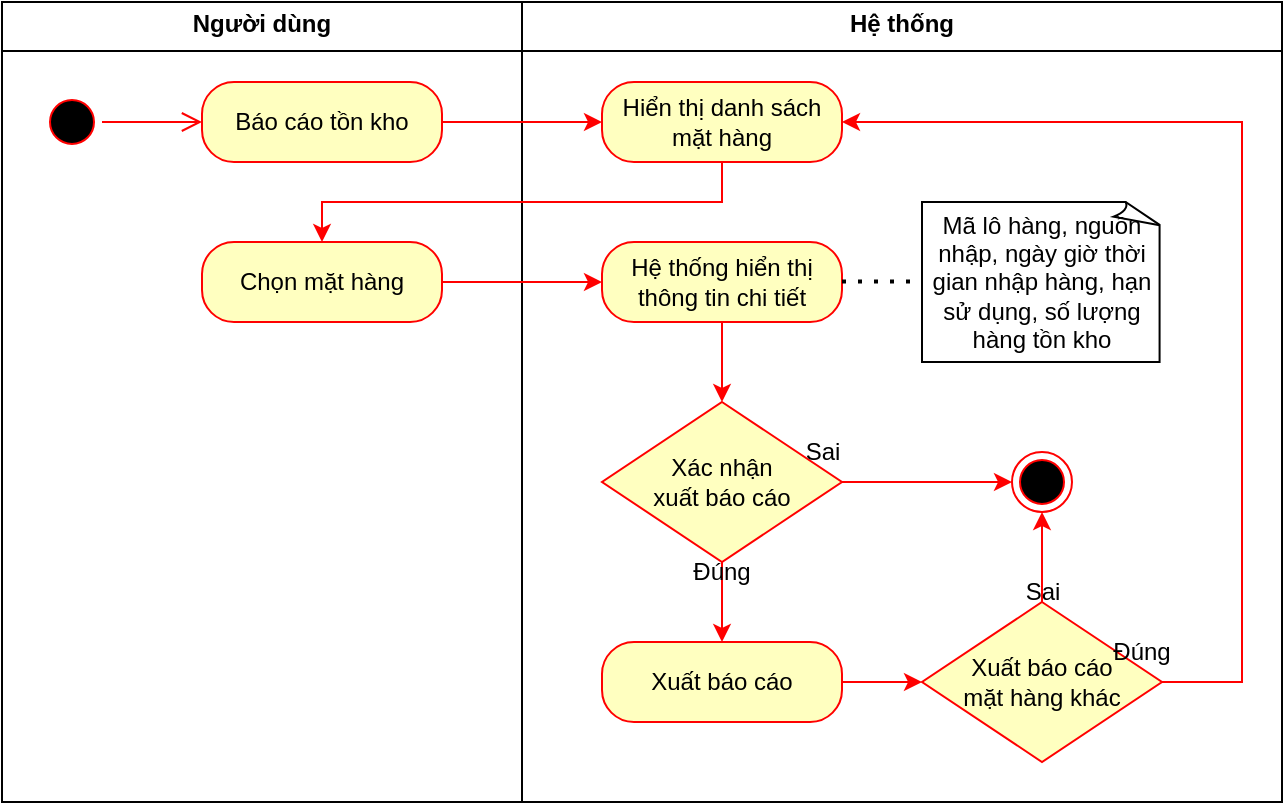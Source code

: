 <mxfile version="26.0.7">
  <diagram name="Page-1" id="pjLopgUQoMTeIaIfxZGK">
    <mxGraphModel dx="1027" dy="440" grid="1" gridSize="10" guides="1" tooltips="1" connect="1" arrows="1" fold="1" page="1" pageScale="1" pageWidth="850" pageHeight="1100" math="0" shadow="0">
      <root>
        <mxCell id="0" />
        <mxCell id="1" parent="0" />
        <mxCell id="1CP6ehA5ngC1CQktgnU9-61" value="&lt;p style=&quot;margin:0px;margin-top:4px;text-align:center;&quot;&gt;&lt;b&gt;Hệ thống&lt;/b&gt;&lt;/p&gt;&lt;hr size=&quot;1&quot; style=&quot;border-style:solid;&quot;&gt;&lt;div style=&quot;height:2px;&quot;&gt;&lt;/div&gt;" style="verticalAlign=top;align=left;overflow=fill;html=1;whiteSpace=wrap;" vertex="1" parent="1">
          <mxGeometry x="260" width="380" height="400" as="geometry" />
        </mxCell>
        <mxCell id="1CP6ehA5ngC1CQktgnU9-59" value="&lt;p style=&quot;margin:0px;margin-top:4px;text-align:center;&quot;&gt;&lt;b&gt;Người dùng&lt;/b&gt;&lt;/p&gt;&lt;hr size=&quot;1&quot; style=&quot;border-style:solid;&quot;&gt;&lt;div style=&quot;height:2px;&quot;&gt;&lt;/div&gt;" style="verticalAlign=top;align=left;overflow=fill;html=1;whiteSpace=wrap;" vertex="1" parent="1">
          <mxGeometry width="260" height="400" as="geometry" />
        </mxCell>
        <mxCell id="1CP6ehA5ngC1CQktgnU9-1" value="" style="ellipse;html=1;shape=startState;fillColor=#000000;strokeColor=#FF0000;" vertex="1" parent="1">
          <mxGeometry x="20" y="45" width="30" height="30" as="geometry" />
        </mxCell>
        <mxCell id="1CP6ehA5ngC1CQktgnU9-2" value="" style="edgeStyle=orthogonalEdgeStyle;html=1;verticalAlign=bottom;endArrow=open;endSize=8;strokeColor=#FF0000;rounded=0;entryX=0;entryY=0.5;entryDx=0;entryDy=0;" edge="1" source="1CP6ehA5ngC1CQktgnU9-1" parent="1" target="1CP6ehA5ngC1CQktgnU9-3">
          <mxGeometry relative="1" as="geometry">
            <mxPoint x="100" y="65" as="targetPoint" />
          </mxGeometry>
        </mxCell>
        <mxCell id="1CP6ehA5ngC1CQktgnU9-41" value="" style="edgeStyle=orthogonalEdgeStyle;rounded=0;orthogonalLoop=1;jettySize=auto;html=1;strokeColor=#FF0000;" edge="1" parent="1" source="1CP6ehA5ngC1CQktgnU9-3" target="1CP6ehA5ngC1CQktgnU9-4">
          <mxGeometry relative="1" as="geometry" />
        </mxCell>
        <mxCell id="1CP6ehA5ngC1CQktgnU9-3" value="Báo cáo tồn kho" style="rounded=1;whiteSpace=wrap;html=1;arcSize=40;fontColor=#000000;fillColor=#ffffc0;strokeColor=#FF0000;" vertex="1" parent="1">
          <mxGeometry x="100" y="40" width="120" height="40" as="geometry" />
        </mxCell>
        <mxCell id="1CP6ehA5ngC1CQktgnU9-19" style="edgeStyle=orthogonalEdgeStyle;rounded=0;orthogonalLoop=1;jettySize=auto;html=1;entryX=0.5;entryY=0;entryDx=0;entryDy=0;strokeColor=#FF0000;" edge="1" parent="1" source="1CP6ehA5ngC1CQktgnU9-4" target="1CP6ehA5ngC1CQktgnU9-5">
          <mxGeometry relative="1" as="geometry">
            <Array as="points">
              <mxPoint x="360" y="100" />
              <mxPoint x="160" y="100" />
            </Array>
          </mxGeometry>
        </mxCell>
        <mxCell id="1CP6ehA5ngC1CQktgnU9-4" value="Hiển thị danh sách mặt hàng" style="rounded=1;whiteSpace=wrap;html=1;arcSize=40;fontColor=#000000;fillColor=#ffffc0;strokeColor=#FF0000;" vertex="1" parent="1">
          <mxGeometry x="300" y="40" width="120" height="40" as="geometry" />
        </mxCell>
        <mxCell id="1CP6ehA5ngC1CQktgnU9-10" value="" style="edgeStyle=orthogonalEdgeStyle;rounded=0;orthogonalLoop=1;jettySize=auto;html=1;strokeColor=#FF0000;" edge="1" parent="1" source="1CP6ehA5ngC1CQktgnU9-5" target="1CP6ehA5ngC1CQktgnU9-6">
          <mxGeometry relative="1" as="geometry" />
        </mxCell>
        <mxCell id="1CP6ehA5ngC1CQktgnU9-5" value="Chọn mặt hàng" style="rounded=1;whiteSpace=wrap;html=1;arcSize=40;fontColor=#000000;fillColor=#ffffc0;strokeColor=#FF0000;" vertex="1" parent="1">
          <mxGeometry x="100" y="120" width="120" height="40" as="geometry" />
        </mxCell>
        <mxCell id="1CP6ehA5ngC1CQktgnU9-21" style="edgeStyle=orthogonalEdgeStyle;rounded=0;orthogonalLoop=1;jettySize=auto;html=1;entryX=0.5;entryY=0;entryDx=0;entryDy=0;strokeColor=#FF0000;" edge="1" parent="1" source="1CP6ehA5ngC1CQktgnU9-6" target="1CP6ehA5ngC1CQktgnU9-20">
          <mxGeometry relative="1" as="geometry">
            <Array as="points">
              <mxPoint x="360" y="190" />
              <mxPoint x="360" y="190" />
            </Array>
          </mxGeometry>
        </mxCell>
        <mxCell id="1CP6ehA5ngC1CQktgnU9-6" value="Hệ thống hiển thị thông tin chi tiết" style="rounded=1;whiteSpace=wrap;html=1;arcSize=40;fontColor=#000000;fillColor=#ffffc0;strokeColor=#FF0000;" vertex="1" parent="1">
          <mxGeometry x="300" y="120" width="120" height="40" as="geometry" />
        </mxCell>
        <mxCell id="1CP6ehA5ngC1CQktgnU9-7" value="Mã lô hàng, nguồn nhập, ngày giờ thời gian nhập hàng, hạn sử dụng, số lượng hàng tồn kho" style="whiteSpace=wrap;html=1;shape=mxgraph.basic.document;align=center;strokeColor=#000000;" vertex="1" parent="1">
          <mxGeometry x="460" y="100" width="120" height="80" as="geometry" />
        </mxCell>
        <mxCell id="1CP6ehA5ngC1CQktgnU9-11" value="" style="endArrow=none;dashed=1;html=1;dashPattern=1 3;strokeWidth=2;rounded=0;strokeColor=#000000;" edge="1" parent="1">
          <mxGeometry width="50" height="50" relative="1" as="geometry">
            <mxPoint x="420" y="139.76" as="sourcePoint" />
            <mxPoint x="460" y="139.76" as="targetPoint" />
            <Array as="points">
              <mxPoint x="440" y="139.76" />
            </Array>
          </mxGeometry>
        </mxCell>
        <mxCell id="1CP6ehA5ngC1CQktgnU9-44" value="" style="edgeStyle=orthogonalEdgeStyle;rounded=0;orthogonalLoop=1;jettySize=auto;html=1;strokeColor=#FF0000;" edge="1" parent="1" source="1CP6ehA5ngC1CQktgnU9-20" target="1CP6ehA5ngC1CQktgnU9-42">
          <mxGeometry relative="1" as="geometry" />
        </mxCell>
        <mxCell id="1CP6ehA5ngC1CQktgnU9-48" value="" style="edgeStyle=orthogonalEdgeStyle;rounded=0;orthogonalLoop=1;jettySize=auto;html=1;strokeColor=#FF0000;" edge="1" parent="1" source="1CP6ehA5ngC1CQktgnU9-20" target="1CP6ehA5ngC1CQktgnU9-47">
          <mxGeometry relative="1" as="geometry" />
        </mxCell>
        <mxCell id="1CP6ehA5ngC1CQktgnU9-20" value="Xác nhận&lt;br&gt;xuất báo cáo" style="rhombus;whiteSpace=wrap;html=1;fontColor=#000000;fillColor=#ffffc0;strokeColor=#FF0000;" vertex="1" parent="1">
          <mxGeometry x="300" y="200" width="120" height="80" as="geometry" />
        </mxCell>
        <mxCell id="1CP6ehA5ngC1CQktgnU9-45" value="" style="edgeStyle=orthogonalEdgeStyle;rounded=0;orthogonalLoop=1;jettySize=auto;html=1;strokeColor=#FF0000;" edge="1" parent="1" source="1CP6ehA5ngC1CQktgnU9-42" target="1CP6ehA5ngC1CQktgnU9-43">
          <mxGeometry relative="1" as="geometry" />
        </mxCell>
        <mxCell id="1CP6ehA5ngC1CQktgnU9-42" value="Xuất báo cáo" style="rounded=1;whiteSpace=wrap;html=1;arcSize=40;fontColor=#000000;fillColor=#ffffc0;strokeColor=#FF0000;" vertex="1" parent="1">
          <mxGeometry x="300" y="320" width="120" height="40" as="geometry" />
        </mxCell>
        <mxCell id="1CP6ehA5ngC1CQktgnU9-46" style="edgeStyle=orthogonalEdgeStyle;rounded=0;orthogonalLoop=1;jettySize=auto;html=1;entryX=1;entryY=0.5;entryDx=0;entryDy=0;strokeColor=#FF0000;" edge="1" parent="1" source="1CP6ehA5ngC1CQktgnU9-43" target="1CP6ehA5ngC1CQktgnU9-4">
          <mxGeometry relative="1" as="geometry">
            <Array as="points">
              <mxPoint x="620" y="340" />
              <mxPoint x="620" y="60" />
            </Array>
          </mxGeometry>
        </mxCell>
        <mxCell id="1CP6ehA5ngC1CQktgnU9-49" value="" style="edgeStyle=orthogonalEdgeStyle;rounded=0;orthogonalLoop=1;jettySize=auto;html=1;strokeColor=#FF0000;" edge="1" parent="1" source="1CP6ehA5ngC1CQktgnU9-43" target="1CP6ehA5ngC1CQktgnU9-47">
          <mxGeometry relative="1" as="geometry" />
        </mxCell>
        <mxCell id="1CP6ehA5ngC1CQktgnU9-43" value="Xuất báo cáo&lt;br&gt;mặt hàng khác" style="rhombus;whiteSpace=wrap;html=1;fontColor=#000000;fillColor=#ffffc0;strokeColor=#FF0000;" vertex="1" parent="1">
          <mxGeometry x="460" y="300" width="120" height="80" as="geometry" />
        </mxCell>
        <mxCell id="1CP6ehA5ngC1CQktgnU9-47" value="" style="ellipse;html=1;shape=endState;fillColor=#000000;strokeColor=#FF0000;" vertex="1" parent="1">
          <mxGeometry x="505" y="225" width="30" height="30" as="geometry" />
        </mxCell>
        <mxCell id="1CP6ehA5ngC1CQktgnU9-54" value="Đúng" style="text;html=1;align=center;verticalAlign=middle;whiteSpace=wrap;rounded=0;fontFamily=Helvetica;fontSize=12;fontColor=#000000;" vertex="1" parent="1">
          <mxGeometry x="330" y="270" width="60" height="30" as="geometry" />
        </mxCell>
        <mxCell id="1CP6ehA5ngC1CQktgnU9-55" value="Đúng" style="text;html=1;align=center;verticalAlign=middle;whiteSpace=wrap;rounded=0;fontFamily=Helvetica;fontSize=12;fontColor=#000000;" vertex="1" parent="1">
          <mxGeometry x="540" y="310" width="60" height="30" as="geometry" />
        </mxCell>
        <mxCell id="1CP6ehA5ngC1CQktgnU9-56" value="Sai" style="text;html=1;align=center;verticalAlign=middle;resizable=0;points=[];autosize=1;strokeColor=none;fillColor=none;" vertex="1" parent="1">
          <mxGeometry x="390" y="210" width="40" height="30" as="geometry" />
        </mxCell>
        <mxCell id="1CP6ehA5ngC1CQktgnU9-57" value="Sai" style="text;html=1;align=center;verticalAlign=middle;resizable=0;points=[];autosize=1;strokeColor=none;fillColor=none;" vertex="1" parent="1">
          <mxGeometry x="500" y="280" width="40" height="30" as="geometry" />
        </mxCell>
      </root>
    </mxGraphModel>
  </diagram>
</mxfile>
